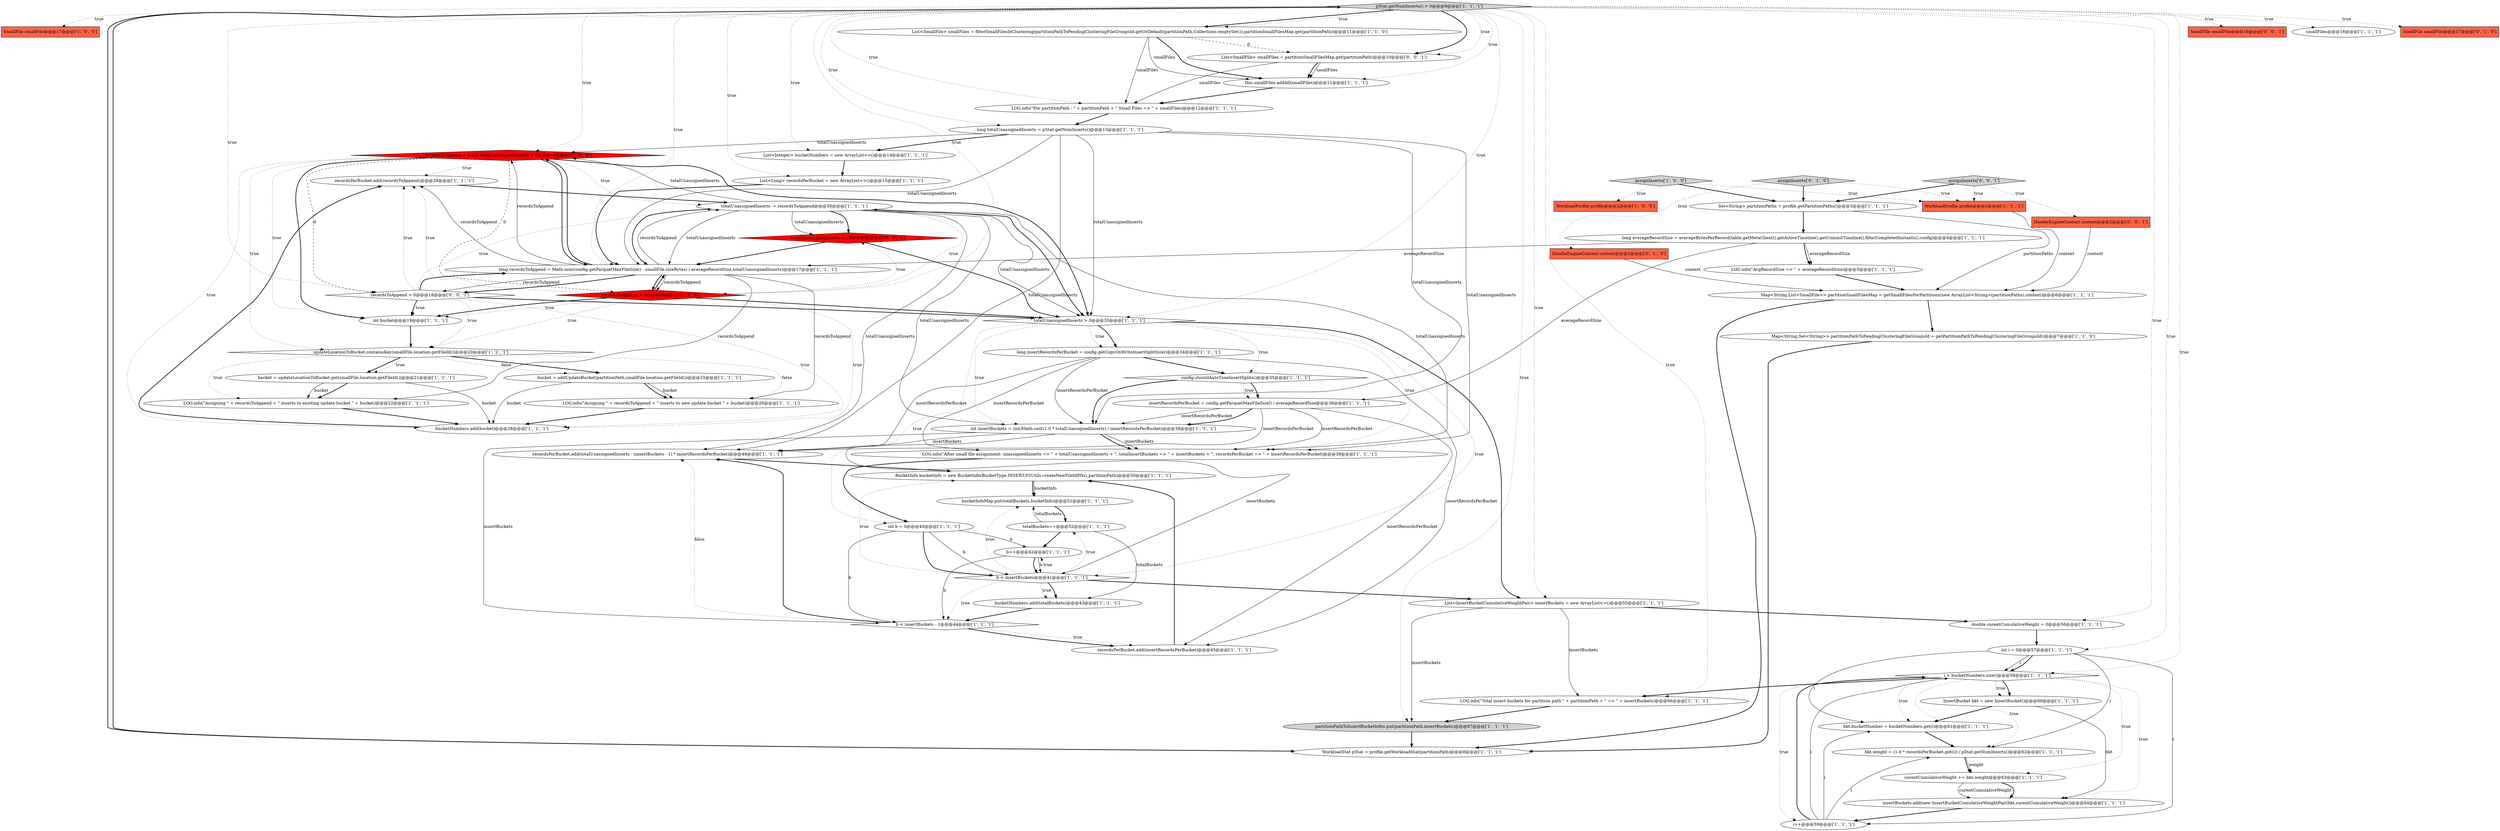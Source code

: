 digraph {
0 [style = filled, label = "SmallFile smallFile@@@17@@@['1', '0', '0']", fillcolor = tomato, shape = box image = "AAA0AAABBB1BBB"];
25 [style = filled, label = "recordsToAppend > 0 && totalUnassignedInserts > 0@@@19@@@['1', '0', '0']", fillcolor = red, shape = diamond image = "AAA1AAABBB1BBB"];
12 [style = filled, label = "int insertBuckets = (int)Math.ceil((1.0 * totalUnassignedInserts) / insertRecordsPerBucket)@@@38@@@['1', '1', '1']", fillcolor = white, shape = ellipse image = "AAA0AAABBB1BBB"];
13 [style = filled, label = "Set<String> partitionPaths = profile.getPartitionPaths()@@@3@@@['1', '1', '1']", fillcolor = white, shape = ellipse image = "AAA0AAABBB1BBB"];
32 [style = filled, label = "i < bucketNumbers.size()@@@58@@@['1', '1', '1']", fillcolor = white, shape = diamond image = "AAA0AAABBB1BBB"];
1 [style = filled, label = "recordsPerBucket.add(totalUnassignedInserts - (insertBuckets - 1) * insertRecordsPerBucket)@@@48@@@['1', '1', '1']", fillcolor = white, shape = ellipse image = "AAA0AAABBB1BBB"];
34 [style = filled, label = "double curentCumulativeWeight = 0@@@56@@@['1', '1', '1']", fillcolor = white, shape = ellipse image = "AAA0AAABBB1BBB"];
63 [style = filled, label = "assignInserts['0', '0', '1']", fillcolor = lightgray, shape = diamond image = "AAA0AAABBB3BBB"];
46 [style = filled, label = "bkt.bucketNumber = bucketNumbers.get(i)@@@61@@@['1', '1', '1']", fillcolor = white, shape = ellipse image = "AAA0AAABBB1BBB"];
41 [style = filled, label = "recordsPerBucket.add(recordsToAppend)@@@29@@@['1', '1', '1']", fillcolor = white, shape = ellipse image = "AAA0AAABBB1BBB"];
22 [style = filled, label = "List<InsertBucketCumulativeWeightPair> insertBuckets = new ArrayList<>()@@@55@@@['1', '1', '1']", fillcolor = white, shape = ellipse image = "AAA0AAABBB1BBB"];
5 [style = filled, label = "LOG.info(\"Assigning \" + recordsToAppend + \" inserts to new update bucket \" + bucket)@@@26@@@['1', '1', '1']", fillcolor = white, shape = ellipse image = "AAA0AAABBB1BBB"];
6 [style = filled, label = "long totalUnassignedInserts = pStat.getNumInserts()@@@13@@@['1', '1', '1']", fillcolor = white, shape = ellipse image = "AAA0AAABBB1BBB"];
64 [style = filled, label = "SmallFile smallFile@@@16@@@['0', '0', '1']", fillcolor = tomato, shape = box image = "AAA0AAABBB3BBB"];
31 [style = filled, label = "insertRecordsPerBucket = config.getParquetMaxFileSize() / averageRecordSize@@@36@@@['1', '1', '1']", fillcolor = white, shape = ellipse image = "AAA0AAABBB1BBB"];
55 [style = filled, label = "updateLocationToBucket.containsKey(smallFile.location.getFileId())@@@20@@@['1', '1', '1']", fillcolor = white, shape = diamond image = "AAA0AAABBB1BBB"];
8 [style = filled, label = "b++@@@42@@@['1', '1', '1']", fillcolor = white, shape = ellipse image = "AAA0AAABBB1BBB"];
62 [style = filled, label = "HoodieEngineContext context@@@2@@@['0', '0', '1']", fillcolor = tomato, shape = box image = "AAA0AAABBB3BBB"];
28 [style = filled, label = "b < insertBuckets - 1@@@44@@@['1', '1', '1']", fillcolor = white, shape = diamond image = "AAA0AAABBB1BBB"];
36 [style = filled, label = "bucketNumbers.add(bucket)@@@28@@@['1', '1', '1']", fillcolor = white, shape = ellipse image = "AAA0AAABBB1BBB"];
45 [style = filled, label = "WorkloadProfile profile@@@2@@@['1', '1', '1']", fillcolor = tomato, shape = box image = "AAA0AAABBB1BBB"];
58 [style = filled, label = "HoodieEngineContext context@@@2@@@['0', '1', '0']", fillcolor = tomato, shape = box image = "AAA0AAABBB2BBB"];
7 [style = filled, label = "List<Integer> bucketNumbers = new ArrayList<>()@@@14@@@['1', '1', '1']", fillcolor = white, shape = ellipse image = "AAA0AAABBB1BBB"];
42 [style = filled, label = "bucket = addUpdateBucket(partitionPath,smallFile.location.getFileId())@@@25@@@['1', '1', '1']", fillcolor = white, shape = ellipse image = "AAA0AAABBB1BBB"];
61 [style = filled, label = "totalUnassignedInserts <= 0@@@32@@@['0', '1', '0']", fillcolor = red, shape = diamond image = "AAA1AAABBB2BBB"];
49 [style = filled, label = "WorkloadStat pStat = profile.getWorkloadStat(partitionPath)@@@8@@@['1', '1', '1']", fillcolor = white, shape = ellipse image = "AAA0AAABBB1BBB"];
60 [style = filled, label = "assignInserts['0', '1', '0']", fillcolor = lightgray, shape = diamond image = "AAA0AAABBB2BBB"];
65 [style = filled, label = "List<SmallFile> smallFiles = partitionSmallFilesMap.get(partitionPath)@@@10@@@['0', '0', '1']", fillcolor = white, shape = ellipse image = "AAA0AAABBB3BBB"];
39 [style = filled, label = "WorkloadProfile profile@@@2@@@['1', '0', '0']", fillcolor = tomato, shape = box image = "AAA0AAABBB1BBB"];
23 [style = filled, label = "Map<String,Set<String>> partitionPathToPendingClusteringFileGroupsId = getPartitionPathToPendingClusteringFileGroupsId()@@@7@@@['1', '1', '0']", fillcolor = white, shape = ellipse image = "AAA0AAABBB1BBB"];
19 [style = filled, label = "recordsPerBucket.add(insertRecordsPerBucket)@@@45@@@['1', '1', '1']", fillcolor = white, shape = ellipse image = "AAA0AAABBB1BBB"];
30 [style = filled, label = "b < insertBuckets@@@41@@@['1', '1', '1']", fillcolor = white, shape = diamond image = "AAA0AAABBB1BBB"];
29 [style = filled, label = "assignInserts['1', '0', '0']", fillcolor = lightgray, shape = diamond image = "AAA0AAABBB1BBB"];
52 [style = filled, label = "totalBuckets++@@@52@@@['1', '1', '1']", fillcolor = white, shape = ellipse image = "AAA0AAABBB1BBB"];
16 [style = filled, label = "List<SmallFile> smallFiles = filterSmallFilesInClustering(partitionPathToPendingClusteringFileGroupsId.getOrDefault(partitionPath,Collections.emptySet()),partitionSmallFilesMap.get(partitionPath))@@@11@@@['1', '1', '0']", fillcolor = white, shape = ellipse image = "AAA0AAABBB1BBB"];
9 [style = filled, label = "totalUnassignedInserts -= recordsToAppend@@@30@@@['1', '1', '1']", fillcolor = white, shape = ellipse image = "AAA0AAABBB1BBB"];
24 [style = filled, label = "i++@@@59@@@['1', '1', '1']", fillcolor = white, shape = ellipse image = "AAA0AAABBB1BBB"];
54 [style = filled, label = "LOG.info(\"After small file assignment: unassignedInserts => \" + totalUnassignedInserts + \", totalInsertBuckets => \" + insertBuckets + \", recordsPerBucket => \" + insertRecordsPerBucket)@@@39@@@['1', '1', '1']", fillcolor = white, shape = ellipse image = "AAA0AAABBB1BBB"];
18 [style = filled, label = "List<Long> recordsPerBucket = new ArrayList<>()@@@15@@@['1', '1', '1']", fillcolor = white, shape = ellipse image = "AAA0AAABBB1BBB"];
53 [style = filled, label = "int b = 0@@@40@@@['1', '1', '1']", fillcolor = white, shape = ellipse image = "AAA0AAABBB1BBB"];
11 [style = filled, label = "pStat.getNumInserts() > 0@@@9@@@['1', '1', '1']", fillcolor = lightgray, shape = diamond image = "AAA0AAABBB1BBB"];
38 [style = filled, label = "long insertRecordsPerBucket = config.getCopyOnWriteInsertSplitSize()@@@34@@@['1', '1', '1']", fillcolor = white, shape = ellipse image = "AAA0AAABBB1BBB"];
4 [style = filled, label = "LOG.info(\"For partitionPath : \" + partitionPath + \" Small Files => \" + smallFiles)@@@12@@@['1', '1', '1']", fillcolor = white, shape = ellipse image = "AAA0AAABBB1BBB"];
48 [style = filled, label = "config.shouldAutoTuneInsertSplits()@@@35@@@['1', '1', '1']", fillcolor = white, shape = diamond image = "AAA0AAABBB1BBB"];
27 [style = filled, label = "LOG.info(\"AvgRecordSize => \" + averageRecordSize)@@@5@@@['1', '1', '1']", fillcolor = white, shape = ellipse image = "AAA0AAABBB1BBB"];
20 [style = filled, label = "int i = 0@@@57@@@['1', '1', '1']", fillcolor = white, shape = ellipse image = "AAA0AAABBB1BBB"];
33 [style = filled, label = "partitionPathToInsertBucketInfos.put(partitionPath,insertBuckets)@@@67@@@['1', '1', '1']", fillcolor = lightgray, shape = ellipse image = "AAA0AAABBB1BBB"];
17 [style = filled, label = "int bucket@@@19@@@['1', '1', '1']", fillcolor = white, shape = ellipse image = "AAA0AAABBB1BBB"];
51 [style = filled, label = "long recordsToAppend = Math.min((config.getParquetMaxFileSize() - smallFile.sizeBytes) / averageRecordSize,totalUnassignedInserts)@@@17@@@['1', '1', '1']", fillcolor = white, shape = ellipse image = "AAA0AAABBB1BBB"];
3 [style = filled, label = "smallFiles@@@16@@@['1', '1', '1']", fillcolor = white, shape = ellipse image = "AAA0AAABBB1BBB"];
37 [style = filled, label = "long averageRecordSize = averageBytesPerRecord(table.getMetaClient().getActiveTimeline().getCommitTimeline().filterCompletedInstants(),config)@@@4@@@['1', '1', '1']", fillcolor = white, shape = ellipse image = "AAA0AAABBB1BBB"];
56 [style = filled, label = "BucketInfo bucketInfo = new BucketInfo(BucketType.INSERT,FSUtils.createNewFileIdPfx(),partitionPath)@@@50@@@['1', '1', '1']", fillcolor = white, shape = ellipse image = "AAA0AAABBB1BBB"];
44 [style = filled, label = "InsertBucket bkt = new InsertBucket()@@@60@@@['1', '1', '1']", fillcolor = white, shape = ellipse image = "AAA0AAABBB1BBB"];
59 [style = filled, label = "recordsToAppend > 0@@@19@@@['0', '1', '0']", fillcolor = red, shape = diamond image = "AAA1AAABBB2BBB"];
50 [style = filled, label = "totalUnassignedInserts > 0@@@33@@@['1', '1', '1']", fillcolor = white, shape = diamond image = "AAA0AAABBB1BBB"];
66 [style = filled, label = "recordsToAppend > 0@@@18@@@['0', '0', '1']", fillcolor = white, shape = diamond image = "AAA0AAABBB3BBB"];
14 [style = filled, label = "bkt.weight = (1.0 * recordsPerBucket.get(i)) / pStat.getNumInserts()@@@62@@@['1', '1', '1']", fillcolor = white, shape = ellipse image = "AAA0AAABBB1BBB"];
15 [style = filled, label = "Map<String,List<SmallFile>> partitionSmallFilesMap = getSmallFilesForPartitions(new ArrayList<String>(partitionPaths),context)@@@6@@@['1', '1', '1']", fillcolor = white, shape = ellipse image = "AAA0AAABBB1BBB"];
35 [style = filled, label = "LOG.info(\"Total insert buckets for partition path \" + partitionPath + \" => \" + insertBuckets)@@@66@@@['1', '1', '1']", fillcolor = white, shape = ellipse image = "AAA0AAABBB1BBB"];
57 [style = filled, label = "SmallFile smallFile@@@17@@@['0', '1', '0']", fillcolor = tomato, shape = box image = "AAA0AAABBB2BBB"];
21 [style = filled, label = "curentCumulativeWeight += bkt.weight@@@63@@@['1', '1', '1']", fillcolor = white, shape = ellipse image = "AAA0AAABBB1BBB"];
43 [style = filled, label = "bucketInfoMap.put(totalBuckets,bucketInfo)@@@51@@@['1', '1', '1']", fillcolor = white, shape = ellipse image = "AAA0AAABBB1BBB"];
10 [style = filled, label = "insertBuckets.add(new InsertBucketCumulativeWeightPair(bkt,curentCumulativeWeight))@@@64@@@['1', '1', '1']", fillcolor = white, shape = ellipse image = "AAA0AAABBB1BBB"];
26 [style = filled, label = "this.smallFiles.addAll(smallFiles)@@@11@@@['1', '1', '1']", fillcolor = white, shape = ellipse image = "AAA0AAABBB1BBB"];
40 [style = filled, label = "bucketNumbers.add(totalBuckets)@@@43@@@['1', '1', '1']", fillcolor = white, shape = ellipse image = "AAA0AAABBB1BBB"];
47 [style = filled, label = "bucket = updateLocationToBucket.get(smallFile.location.getFileId())@@@21@@@['1', '1', '1']", fillcolor = white, shape = ellipse image = "AAA0AAABBB1BBB"];
2 [style = filled, label = "LOG.info(\"Assigning \" + recordsToAppend + \" inserts to existing update bucket \" + bucket)@@@22@@@['1', '1', '1']", fillcolor = white, shape = ellipse image = "AAA0AAABBB1BBB"];
51->2 [style = solid, label="recordsToAppend"];
9->50 [style = bold, label=""];
37->51 [style = solid, label="averageRecordSize"];
8->30 [style = bold, label=""];
32->35 [style = bold, label=""];
21->10 [style = bold, label=""];
52->8 [style = bold, label=""];
21->10 [style = solid, label="curentCumulativeWeight"];
50->30 [style = dotted, label="true"];
11->65 [style = dotted, label="true"];
34->20 [style = bold, label=""];
50->22 [style = bold, label=""];
37->27 [style = bold, label=""];
55->47 [style = bold, label=""];
11->51 [style = dotted, label="true"];
58->15 [style = solid, label="context"];
20->46 [style = solid, label="i"];
10->24 [style = bold, label=""];
59->55 [style = dotted, label="true"];
24->32 [style = bold, label=""];
59->51 [style = bold, label=""];
16->26 [style = solid, label="smallFiles"];
41->9 [style = bold, label=""];
6->1 [style = solid, label="totalUnassignedInserts"];
28->19 [style = dotted, label="true"];
22->33 [style = solid, label="insertBuckets"];
6->54 [style = solid, label="totalUnassignedInserts"];
37->27 [style = solid, label="averageRecordSize"];
27->15 [style = bold, label=""];
65->26 [style = solid, label="smallFiles"];
60->58 [style = dotted, label="true"];
11->66 [style = dotted, label="true"];
48->12 [style = bold, label=""];
31->1 [style = solid, label="insertRecordsPerBucket"];
44->46 [style = bold, label=""];
11->34 [style = dotted, label="true"];
9->54 [style = solid, label="totalUnassignedInserts"];
9->12 [style = solid, label="totalUnassignedInserts"];
11->64 [style = dotted, label="true"];
9->51 [style = solid, label="totalUnassignedInserts"];
50->48 [style = dotted, label="true"];
66->50 [style = bold, label=""];
11->0 [style = dotted, label="true"];
51->9 [style = solid, label="recordsToAppend"];
2->36 [style = bold, label=""];
6->25 [style = solid, label="totalUnassignedInserts"];
6->50 [style = solid, label="totalUnassignedInserts"];
44->10 [style = solid, label="bkt"];
54->53 [style = bold, label=""];
30->40 [style = bold, label=""];
63->13 [style = bold, label=""];
12->54 [style = solid, label="insertBuckets"];
66->9 [style = dotted, label="true"];
25->66 [style = dashed, label="0"];
30->43 [style = dotted, label="true"];
28->1 [style = dotted, label="false"];
50->12 [style = dotted, label="true"];
38->12 [style = solid, label="insertRecordsPerBucket"];
20->24 [style = solid, label="i"];
12->54 [style = bold, label=""];
5->36 [style = bold, label=""];
55->5 [style = dotted, label="false"];
56->43 [style = solid, label="bucketInfo"];
25->51 [style = bold, label=""];
56->43 [style = bold, label=""];
11->7 [style = dotted, label="true"];
11->16 [style = bold, label=""];
23->49 [style = bold, label=""];
11->33 [style = dotted, label="true"];
9->51 [style = bold, label=""];
32->24 [style = dotted, label="true"];
59->61 [style = dotted, label="true"];
36->41 [style = bold, label=""];
11->59 [style = dotted, label="true"];
51->59 [style = solid, label="recordsToAppend"];
38->1 [style = solid, label="insertRecordsPerBucket"];
16->26 [style = bold, label=""];
53->30 [style = bold, label=""];
11->35 [style = dotted, label="true"];
45->15 [style = solid, label="context"];
60->13 [style = bold, label=""];
26->4 [style = bold, label=""];
31->12 [style = solid, label="insertRecordsPerBucket"];
19->56 [style = bold, label=""];
31->54 [style = solid, label="insertRecordsPerBucket"];
11->26 [style = dotted, label="true"];
52->43 [style = solid, label="totalBuckets"];
13->37 [style = bold, label=""];
65->4 [style = solid, label="smallFiles"];
53->8 [style = solid, label="b"];
12->28 [style = solid, label="insertBuckets"];
24->14 [style = solid, label="i"];
38->54 [style = solid, label="insertRecordsPerBucket"];
31->19 [style = solid, label="insertRecordsPerBucket"];
47->2 [style = bold, label=""];
28->19 [style = bold, label=""];
66->51 [style = bold, label=""];
18->51 [style = bold, label=""];
11->16 [style = dotted, label="true"];
46->14 [style = bold, label=""];
51->25 [style = bold, label=""];
30->56 [style = dotted, label="true"];
59->41 [style = dotted, label="true"];
37->31 [style = solid, label="averageRecordSize"];
1->56 [style = bold, label=""];
16->4 [style = solid, label="smallFiles"];
6->7 [style = bold, label=""];
25->55 [style = dotted, label="true"];
30->28 [style = dotted, label="true"];
9->61 [style = solid, label="totalUnassignedInserts"];
59->9 [style = dotted, label="true"];
6->12 [style = solid, label="totalUnassignedInserts"];
14->21 [style = bold, label=""];
9->50 [style = solid, label="totalUnassignedInserts"];
29->39 [style = dotted, label="true"];
38->19 [style = solid, label="insertRecordsPerBucket"];
20->32 [style = solid, label="i"];
59->50 [style = bold, label=""];
65->26 [style = bold, label=""];
66->17 [style = dotted, label="true"];
11->65 [style = bold, label=""];
14->21 [style = solid, label="weight"];
51->5 [style = solid, label="recordsToAppend"];
50->54 [style = dotted, label="true"];
20->14 [style = solid, label="i"];
42->5 [style = solid, label="bucket"];
11->4 [style = dotted, label="true"];
55->47 [style = dotted, label="true"];
38->48 [style = bold, label=""];
55->42 [style = bold, label=""];
22->35 [style = solid, label="insertBuckets"];
25->17 [style = bold, label=""];
32->14 [style = dotted, label="true"];
31->12 [style = bold, label=""];
12->1 [style = solid, label="insertBuckets"];
47->36 [style = solid, label="bucket"];
51->41 [style = solid, label="recordsToAppend"];
17->55 [style = bold, label=""];
48->31 [style = bold, label=""];
11->20 [style = dotted, label="true"];
50->53 [style = dotted, label="true"];
24->32 [style = solid, label="i"];
63->62 [style = dotted, label="true"];
11->6 [style = dotted, label="true"];
51->25 [style = solid, label="recordsToAppend"];
62->15 [style = solid, label="context"];
25->36 [style = dotted, label="true"];
32->44 [style = bold, label=""];
7->18 [style = bold, label=""];
53->28 [style = solid, label="b"];
30->8 [style = dotted, label="true"];
33->49 [style = bold, label=""];
32->10 [style = dotted, label="true"];
32->46 [style = dotted, label="true"];
11->3 [style = dotted, label="true"];
32->44 [style = dotted, label="true"];
49->11 [style = bold, label=""];
59->17 [style = dotted, label="true"];
11->49 [style = bold, label=""];
30->52 [style = dotted, label="true"];
52->40 [style = solid, label="totalBuckets"];
59->17 [style = bold, label=""];
11->32 [style = dotted, label="true"];
15->23 [style = bold, label=""];
61->51 [style = bold, label=""];
15->49 [style = bold, label=""];
30->22 [style = bold, label=""];
13->15 [style = solid, label="partitionPaths"];
32->21 [style = dotted, label="true"];
66->36 [style = dotted, label="true"];
63->45 [style = dotted, label="true"];
4->6 [style = bold, label=""];
35->33 [style = bold, label=""];
48->31 [style = dotted, label="true"];
9->1 [style = solid, label="totalUnassignedInserts"];
20->32 [style = bold, label=""];
47->2 [style = solid, label="bucket"];
55->2 [style = dotted, label="true"];
60->45 [style = dotted, label="true"];
28->1 [style = bold, label=""];
40->28 [style = bold, label=""];
53->30 [style = solid, label="b"];
43->52 [style = bold, label=""];
11->18 [style = dotted, label="true"];
25->41 [style = dotted, label="true"];
11->57 [style = dotted, label="true"];
66->41 [style = dotted, label="true"];
9->25 [style = solid, label="totalUnassignedInserts"];
12->30 [style = solid, label="insertBuckets"];
51->66 [style = solid, label="recordsToAppend"];
11->22 [style = dotted, label="true"];
30->40 [style = dotted, label="true"];
25->59 [style = dashed, label="0"];
24->46 [style = solid, label="i"];
42->36 [style = solid, label="bucket"];
51->59 [style = bold, label=""];
11->50 [style = dotted, label="true"];
9->61 [style = bold, label=""];
29->45 [style = dotted, label="true"];
66->17 [style = bold, label=""];
11->25 [style = dotted, label="true"];
50->38 [style = bold, label=""];
25->9 [style = dotted, label="true"];
25->17 [style = dotted, label="true"];
6->51 [style = solid, label="totalUnassignedInserts"];
50->38 [style = dotted, label="true"];
59->36 [style = dotted, label="true"];
22->34 [style = bold, label=""];
8->30 [style = solid, label="b"];
61->50 [style = bold, label=""];
55->42 [style = dotted, label="false"];
42->5 [style = bold, label=""];
25->50 [style = bold, label=""];
16->65 [style = dashed, label="0"];
51->66 [style = bold, label=""];
8->28 [style = solid, label="b"];
66->55 [style = dotted, label="true"];
29->13 [style = bold, label=""];
}
